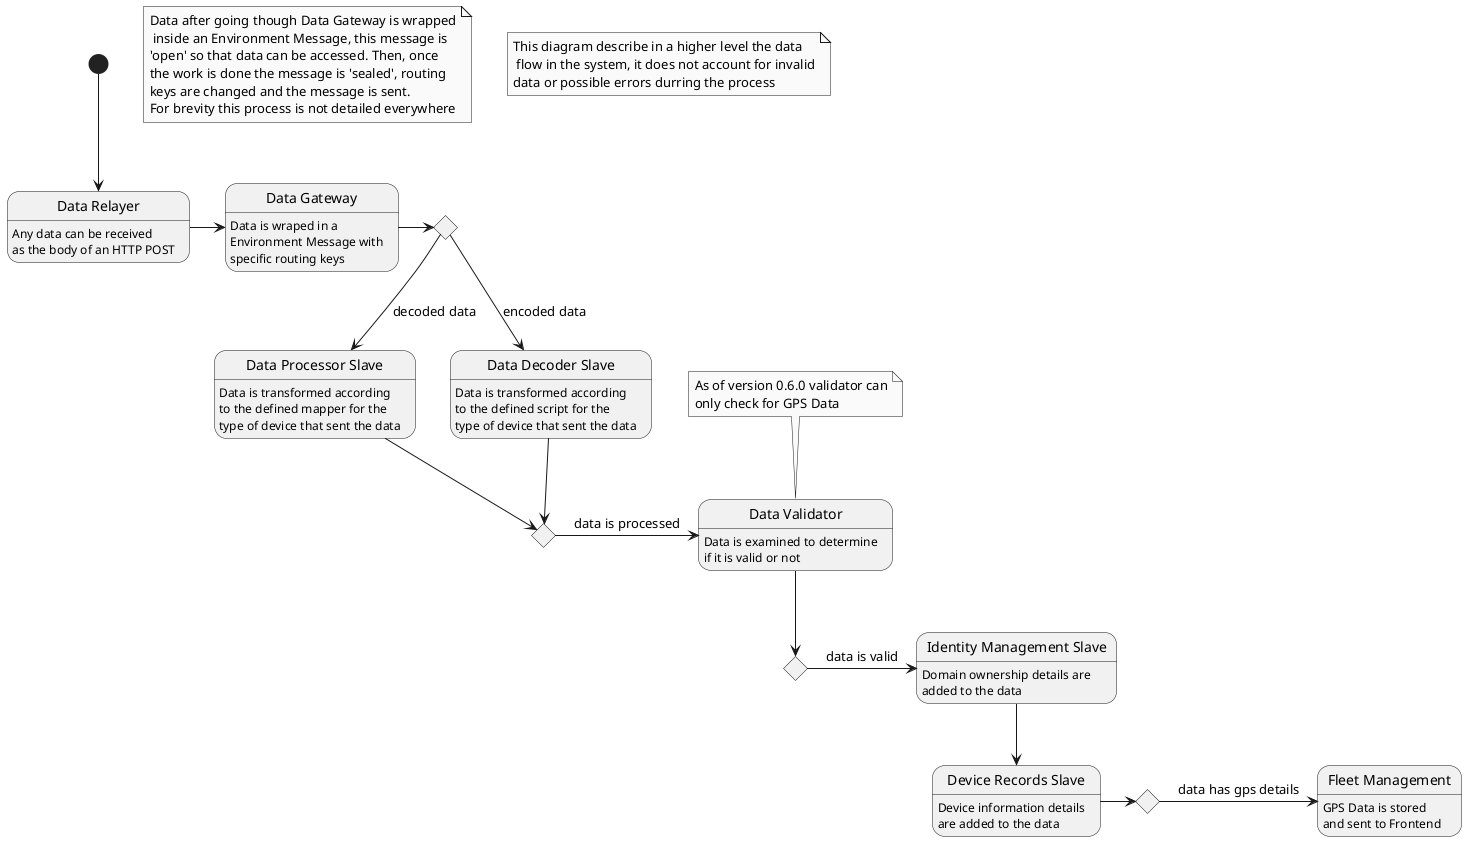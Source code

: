 @startuml data-flow

skinparam Monochrome true

note "Data after going though Data Gateway is wrapped\n inside an Environment Message, this message is\n'open' so that data can be accessed. Then, once\nthe work is done the message is 'sealed', routing\nkeys are changed and the message is sent.\nFor brevity this process is not detailed everywhere" as N1

note "This diagram describe in a higher level the data\n flow in the system, it does not account for invalid\ndata or possible errors durring the process" as N2

state "Data Relayer" as DataRelayer
state "Data Gateway" as DataGateway
state decoded_or_encoded <<choice>>
state "Data Processor Slave" as Processor
state "Data Decoder Slave" as Decoder
state is_processed <<choice>>
state "Identity Management Slave" as Identity
state is_valid <<choice>>
state "Data Validator" as Validator
state "Device Records Slave" as Records
state has_gps <<choice>>
state "Fleet Management" as Fleet

DataRelayer : Any data can be received
DataRelayer : as the body of an HTTP POST

DataGateway : Data is wraped in a
DataGateway : Environment Message with
DataGateway : specific routing keys

Processor : Data is transformed according
Processor : to the defined mapper for the
Processor : type of device that sent the data

Decoder : Data is transformed according
Decoder : to the defined script for the
Decoder : type of device that sent the data

Identity : Domain ownership details are
Identity : added to the data

Validator : Data is examined to determine
Validator : if it is valid or not

Records : Device information details
Records : are added to the data

Fleet : GPS Data is stored
Fleet : and sent to Frontend

[*] --> DataRelayer
DataRelayer -> DataGateway
DataGateway -> decoded_or_encoded
decoded_or_encoded --> Processor : decoded data
decoded_or_encoded --> Decoder : encoded data
Decoder --> is_processed
Processor --> is_processed

is_processed -> Validator : data is processed

Validator --> is_valid
note top of Validator : As of version 0.6.0 validator can\nonly check for GPS Data

is_valid -> Identity : data is valid

Identity --> Records

Records -> has_gps

has_gps -> Fleet : data has gps details

@enduml
